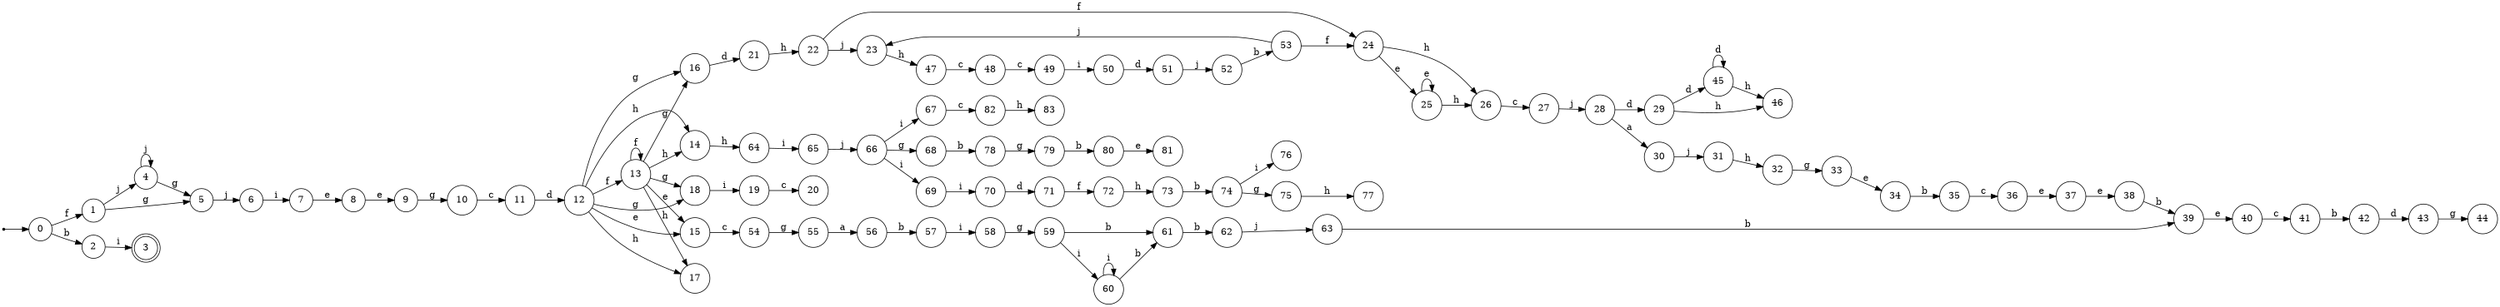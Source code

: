 digraph finite_state_machine {
rankdir=LR;
size="20,20";
node [shape = point]; "dummy0"
node [shape = circle]; "0";
"dummy0" -> "0";
node [shape = circle]; "1";
node [shape = circle]; "2";
node [shape = doublecircle]; "3";node [shape = circle]; "4";
node [shape = circle]; "5";
node [shape = circle]; "6";
node [shape = circle]; "7";
node [shape = circle]; "8";
node [shape = circle]; "9";
node [shape = circle]; "10";
node [shape = circle]; "11";
node [shape = circle]; "12";
node [shape = circle]; "13";
node [shape = circle]; "14";
node [shape = circle]; "15";
node [shape = circle]; "16";
node [shape = circle]; "17";
node [shape = circle]; "18";
node [shape = circle]; "19";
node [shape = circle]; "20";
node [shape = circle]; "21";
node [shape = circle]; "22";
node [shape = circle]; "23";
node [shape = circle]; "24";
node [shape = circle]; "25";
node [shape = circle]; "26";
node [shape = circle]; "27";
node [shape = circle]; "28";
node [shape = circle]; "29";
node [shape = circle]; "30";
node [shape = circle]; "31";
node [shape = circle]; "32";
node [shape = circle]; "33";
node [shape = circle]; "34";
node [shape = circle]; "35";
node [shape = circle]; "36";
node [shape = circle]; "37";
node [shape = circle]; "38";
node [shape = circle]; "39";
node [shape = circle]; "40";
node [shape = circle]; "41";
node [shape = circle]; "42";
node [shape = circle]; "43";
node [shape = circle]; "44";
node [shape = circle]; "45";
node [shape = circle]; "46";
node [shape = circle]; "47";
node [shape = circle]; "48";
node [shape = circle]; "49";
node [shape = circle]; "50";
node [shape = circle]; "51";
node [shape = circle]; "52";
node [shape = circle]; "53";
node [shape = circle]; "54";
node [shape = circle]; "55";
node [shape = circle]; "56";
node [shape = circle]; "57";
node [shape = circle]; "58";
node [shape = circle]; "59";
node [shape = circle]; "60";
node [shape = circle]; "61";
node [shape = circle]; "62";
node [shape = circle]; "63";
node [shape = circle]; "64";
node [shape = circle]; "65";
node [shape = circle]; "66";
node [shape = circle]; "67";
node [shape = circle]; "68";
node [shape = circle]; "69";
node [shape = circle]; "70";
node [shape = circle]; "71";
node [shape = circle]; "72";
node [shape = circle]; "73";
node [shape = circle]; "74";
node [shape = circle]; "75";
node [shape = circle]; "76";
node [shape = circle]; "77";
node [shape = circle]; "78";
node [shape = circle]; "79";
node [shape = circle]; "80";
node [shape = circle]; "81";
node [shape = circle]; "82";
node [shape = circle]; "83";
"0" -> "1" [label = "f"];
 "0" -> "2" [label = "b"];
 "2" -> "3" [label = "i"];
 "1" -> "4" [label = "j"];
 "1" -> "5" [label = "g"];
 "5" -> "6" [label = "j"];
 "6" -> "7" [label = "i"];
 "7" -> "8" [label = "e"];
 "8" -> "9" [label = "e"];
 "9" -> "10" [label = "g"];
 "10" -> "11" [label = "c"];
 "11" -> "12" [label = "d"];
 "12" -> "13" [label = "f"];
 "12" -> "17" [label = "h"];
 "12" -> "14" [label = "h"];
 "12" -> "15" [label = "e"];
 "12" -> "16" [label = "g"];
 "12" -> "18" [label = "g"];
 "18" -> "19" [label = "i"];
 "19" -> "20" [label = "c"];
 "16" -> "21" [label = "d"];
 "21" -> "22" [label = "h"];
 "22" -> "23" [label = "j"];
 "22" -> "24" [label = "f"];
 "24" -> "25" [label = "e"];
 "24" -> "26" [label = "h"];
 "26" -> "27" [label = "c"];
 "27" -> "28" [label = "j"];
 "28" -> "29" [label = "d"];
 "28" -> "30" [label = "a"];
 "30" -> "31" [label = "j"];
 "31" -> "32" [label = "h"];
 "32" -> "33" [label = "g"];
 "33" -> "34" [label = "e"];
 "34" -> "35" [label = "b"];
 "35" -> "36" [label = "c"];
 "36" -> "37" [label = "e"];
 "37" -> "38" [label = "e"];
 "38" -> "39" [label = "b"];
 "39" -> "40" [label = "e"];
 "40" -> "41" [label = "c"];
 "41" -> "42" [label = "b"];
 "42" -> "43" [label = "d"];
 "43" -> "44" [label = "g"];
 "29" -> "45" [label = "d"];
 "29" -> "46" [label = "h"];
 "45" -> "45" [label = "d"];
 "45" -> "46" [label = "h"];
 "25" -> "25" [label = "e"];
 "25" -> "26" [label = "h"];
 "23" -> "47" [label = "h"];
 "47" -> "48" [label = "c"];
 "48" -> "49" [label = "c"];
 "49" -> "50" [label = "i"];
 "50" -> "51" [label = "d"];
 "51" -> "52" [label = "j"];
 "52" -> "53" [label = "b"];
 "53" -> "23" [label = "j"];
 "53" -> "24" [label = "f"];
 "15" -> "54" [label = "c"];
 "54" -> "55" [label = "g"];
 "55" -> "56" [label = "a"];
 "56" -> "57" [label = "b"];
 "57" -> "58" [label = "i"];
 "58" -> "59" [label = "g"];
 "59" -> "60" [label = "i"];
 "59" -> "61" [label = "b"];
 "61" -> "62" [label = "b"];
 "62" -> "63" [label = "j"];
 "63" -> "39" [label = "b"];
 "60" -> "60" [label = "i"];
 "60" -> "61" [label = "b"];
 "14" -> "64" [label = "h"];
 "64" -> "65" [label = "i"];
 "65" -> "66" [label = "j"];
 "66" -> "67" [label = "i"];
 "66" -> "69" [label = "i"];
 "66" -> "68" [label = "g"];
 "69" -> "70" [label = "i"];
 "70" -> "71" [label = "d"];
 "71" -> "72" [label = "f"];
 "72" -> "73" [label = "h"];
 "73" -> "74" [label = "b"];
 "74" -> "75" [label = "g"];
 "74" -> "76" [label = "i"];
 "75" -> "77" [label = "h"];
 "68" -> "78" [label = "b"];
 "78" -> "79" [label = "g"];
 "79" -> "80" [label = "b"];
 "80" -> "81" [label = "e"];
 "67" -> "82" [label = "c"];
 "82" -> "83" [label = "h"];
 "13" -> "13" [label = "f"];
 "13" -> "17" [label = "h"];
 "13" -> "14" [label = "h"];
 "13" -> "15" [label = "e"];
 "13" -> "16" [label = "g"];
 "13" -> "18" [label = "g"];
 "4" -> "4" [label = "j"];
 "4" -> "5" [label = "g"];
 }
